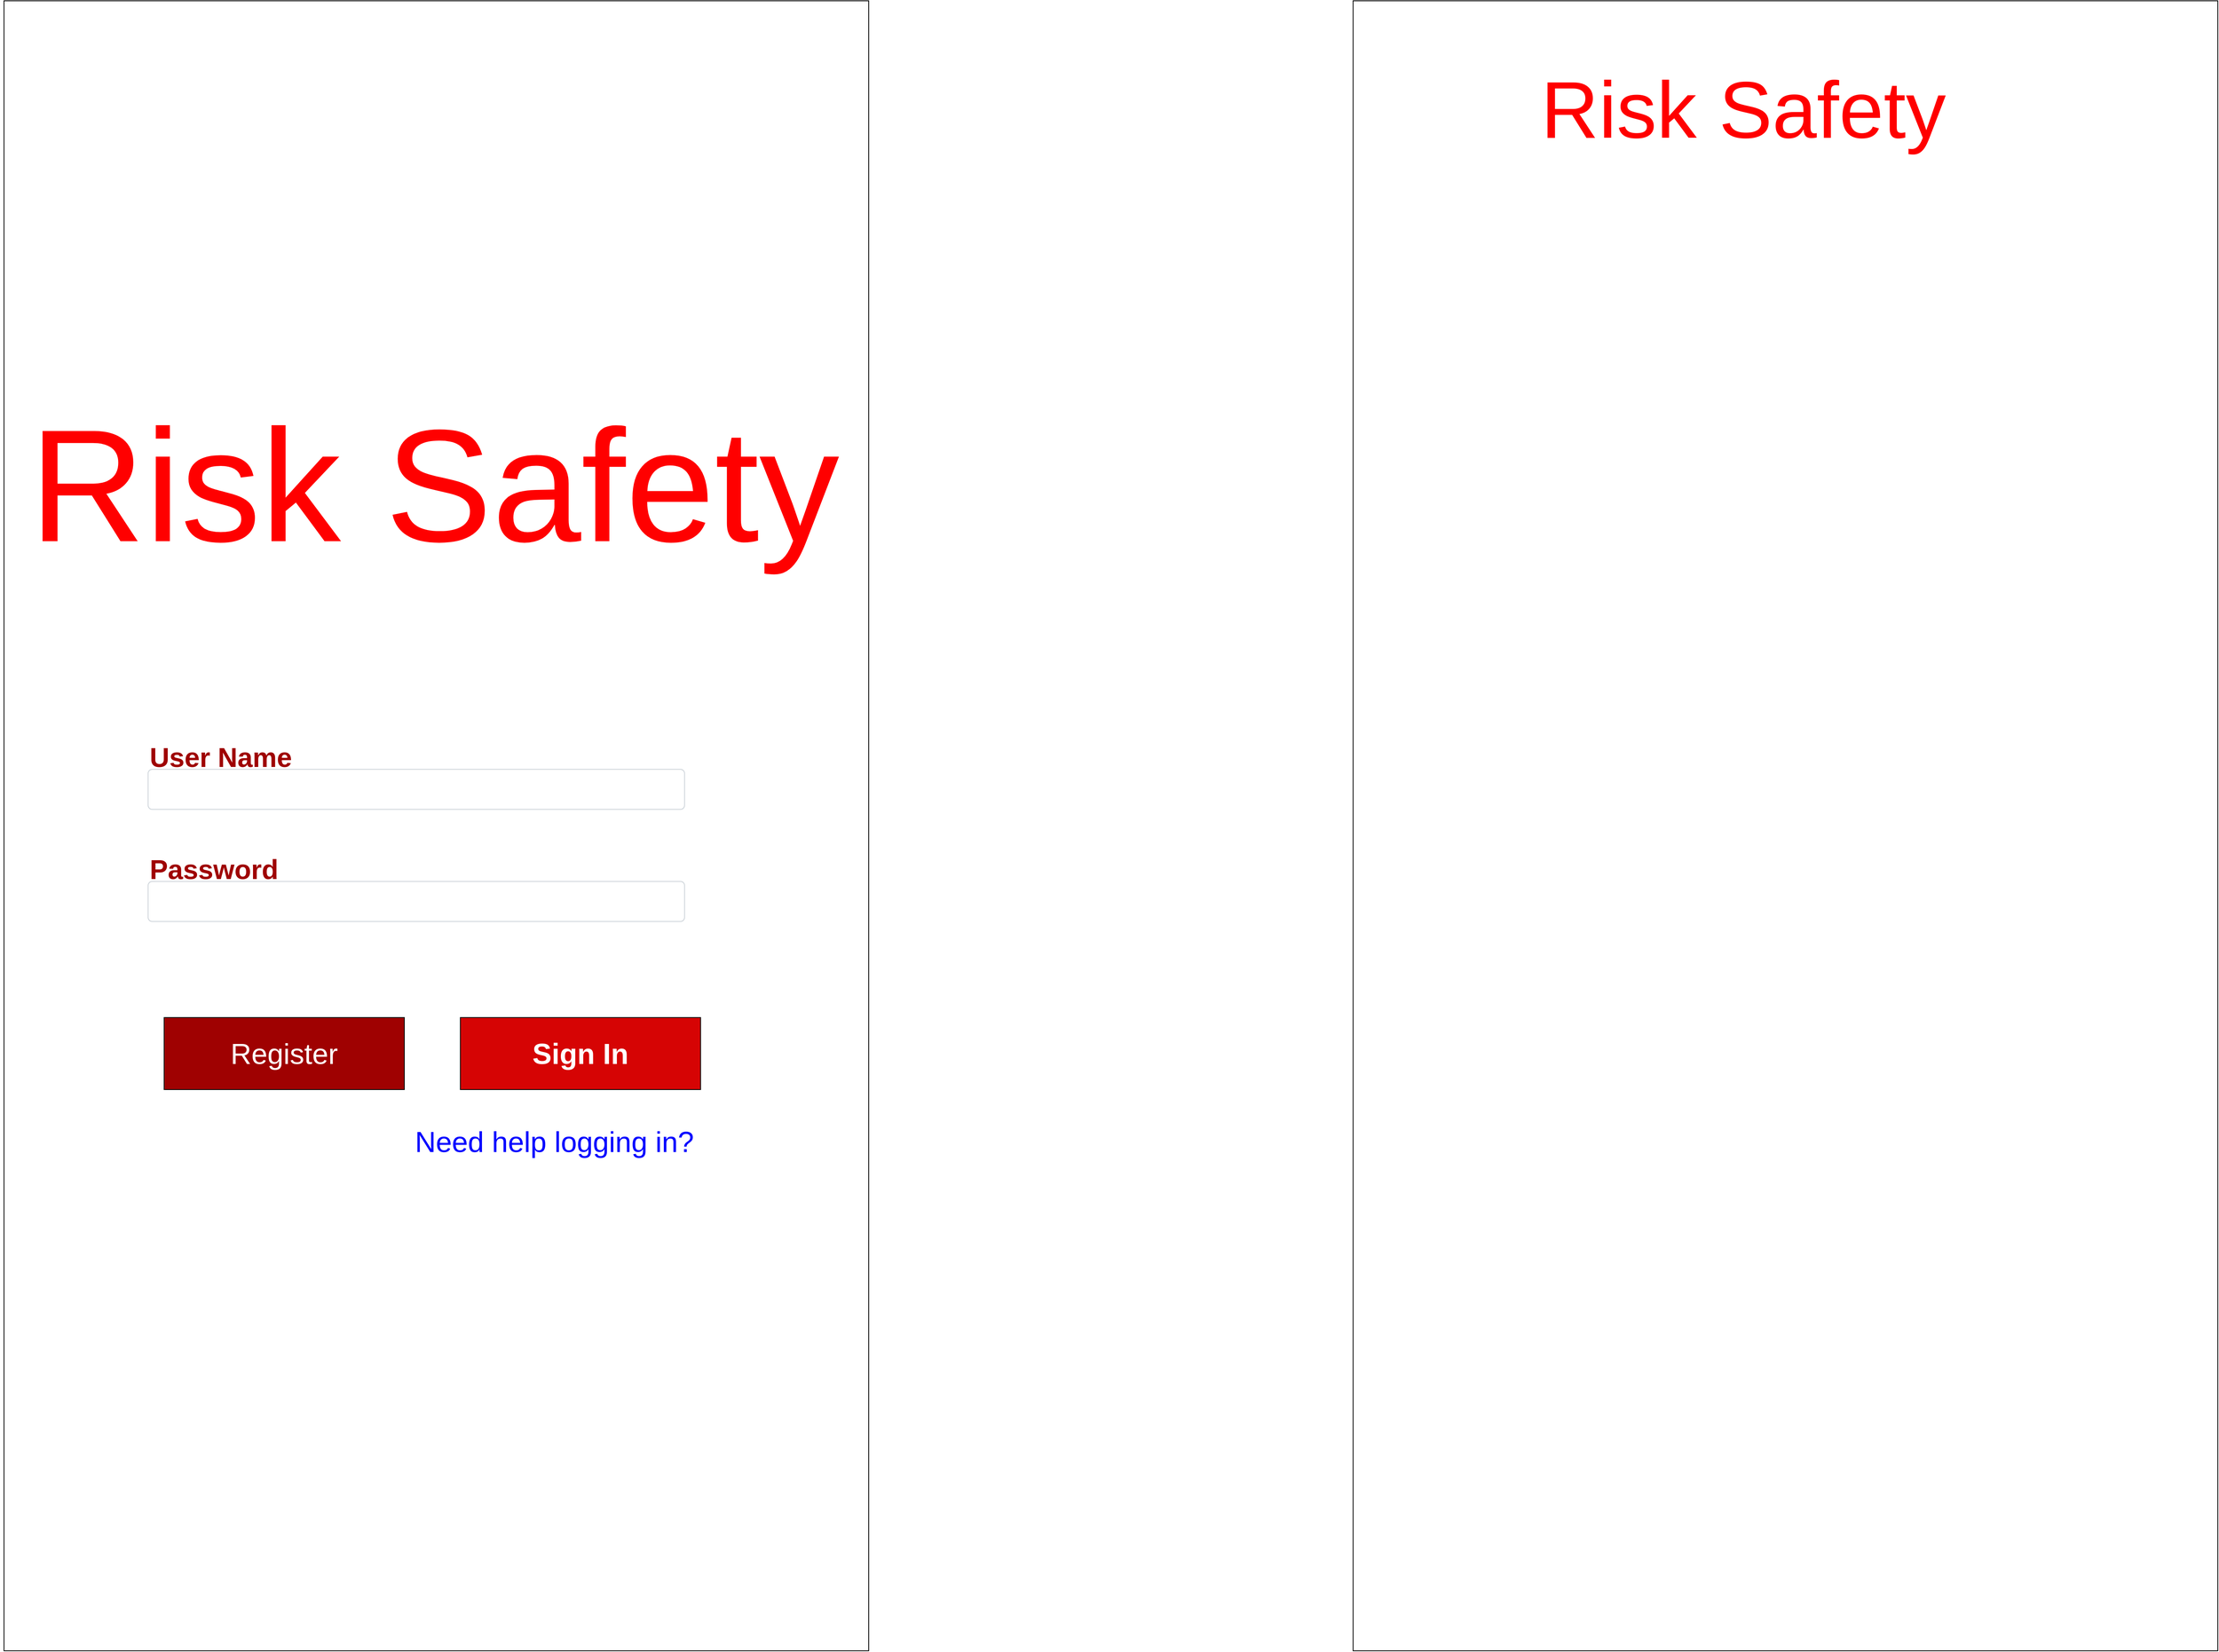 <mxfile version="19.0.0" type="device"><diagram id="Qo9Lal4WEnUxHN2ydy3Z" name="Page-1"><mxGraphModel dx="5190" dy="3835" grid="1" gridSize="10" guides="1" tooltips="1" connect="1" arrows="1" fold="1" page="1" pageScale="1" pageWidth="850" pageHeight="1100" math="0" shadow="0"><root><mxCell id="0"/><mxCell id="1" parent="0"/><mxCell id="c6i3WFANy_ruLbU0ThB5-1" value="" style="rounded=0;whiteSpace=wrap;html=1;" vertex="1" parent="1"><mxGeometry x="150" y="-320" width="1080" height="2061" as="geometry"/></mxCell><mxCell id="c6i3WFANy_ruLbU0ThB5-2" value="Risk Safety" style="text;html=1;strokeColor=none;fillColor=none;align=center;verticalAlign=middle;whiteSpace=wrap;rounded=0;fontSize=200;fontColor=#FF0000;" vertex="1" parent="1"><mxGeometry x="145" y="160" width="1085" height="250" as="geometry"/></mxCell><mxCell id="c6i3WFANy_ruLbU0ThB5-7" value="Register" style="rounded=0;whiteSpace=wrap;html=1;fontSize=36;fontColor=#FFFFFF;fillColor=#9F0101;" vertex="1" parent="1"><mxGeometry x="350" y="950" width="300" height="90" as="geometry"/></mxCell><mxCell id="c6i3WFANy_ruLbU0ThB5-8" value="Sign In" style="rounded=0;whiteSpace=wrap;html=1;fontSize=36;fontColor=#FFFFFF;fillColor=#D60404;fontStyle=1" vertex="1" parent="1"><mxGeometry x="720" y="950" width="300" height="90" as="geometry"/></mxCell><mxCell id="c6i3WFANy_ruLbU0ThB5-9" value="Need help logging in?" style="text;html=1;strokeColor=none;fillColor=none;align=center;verticalAlign=middle;whiteSpace=wrap;rounded=0;fontSize=36;fontColor=#0000FF;" vertex="1" parent="1"><mxGeometry x="550" y="1070" width="575" height="70" as="geometry"/></mxCell><mxCell id="c6i3WFANy_ruLbU0ThB5-10" value="" style="shape=image;html=1;verticalAlign=top;verticalLabelPosition=bottom;labelBackgroundColor=#ffffff;imageAspect=0;aspect=fixed;image=https://cdn0.iconfinder.com/data/icons/security-double-color-red-and-black-vol-2/52/light__emergency__police__security-128.png;fontSize=36;fontColor=#0000FF;fillColor=#9F0101;imageBackground=default;" vertex="1" parent="1"><mxGeometry x="605" y="-90" width="170" height="170" as="geometry"/></mxCell><mxCell id="c6i3WFANy_ruLbU0ThB5-15" value="User Name" style="html=1;shadow=0;dashed=0;shape=mxgraph.bootstrap.rrect;rSize=5;strokeColor=none;html=1;whiteSpace=wrap;fillColor=none;fontColor=#9F0101;align=left;spacingLeft=0;fontSize=34;fontStyle=1" vertex="1" parent="1"><mxGeometry x="330" y="610" width="320" height="30" as="geometry"/></mxCell><mxCell id="c6i3WFANy_ruLbU0ThB5-16" value="" style="html=1;shadow=0;dashed=0;shape=mxgraph.bootstrap.rrect;rSize=5;strokeColor=#CED4DA;html=1;whiteSpace=wrap;fillColor=#FFFFFF;fontColor=#7D868C;align=left;spacing=15;spacingLeft=40;fontSize=14;" vertex="1" parent="1"><mxGeometry x="330" y="640" width="670" height="50" as="geometry"/></mxCell><mxCell id="c6i3WFANy_ruLbU0ThB5-24" value="Password" style="html=1;shadow=0;dashed=0;shape=mxgraph.bootstrap.rrect;rSize=5;strokeColor=none;html=1;whiteSpace=wrap;fillColor=none;fontColor=#9F0101;align=left;spacingLeft=0;fontSize=34;fontStyle=1" vertex="1" parent="1"><mxGeometry x="330" y="750" width="320" height="30" as="geometry"/></mxCell><mxCell id="c6i3WFANy_ruLbU0ThB5-25" value="" style="html=1;shadow=0;dashed=0;shape=mxgraph.bootstrap.rrect;rSize=5;strokeColor=#CED4DA;html=1;whiteSpace=wrap;fillColor=#FFFFFF;fontColor=#7D868C;align=left;spacing=15;spacingLeft=40;fontSize=14;" vertex="1" parent="1"><mxGeometry x="330" y="780" width="670" height="50" as="geometry"/></mxCell><mxCell id="c6i3WFANy_ruLbU0ThB5-26" value="" style="rounded=0;whiteSpace=wrap;html=1;" vertex="1" parent="1"><mxGeometry x="1835" y="-320" width="1080" height="2061" as="geometry"/></mxCell><mxCell id="c6i3WFANy_ruLbU0ThB5-27" value="Risk Safety" style="text;html=1;strokeColor=none;fillColor=none;align=center;verticalAlign=middle;whiteSpace=wrap;rounded=0;fontSize=100;fontColor=#FF0000;" vertex="1" parent="1"><mxGeometry x="1780" y="-310" width="1085" height="250" as="geometry"/></mxCell><mxCell id="c6i3WFANy_ruLbU0ThB5-31" value="" style="shape=image;html=1;verticalAlign=top;verticalLabelPosition=bottom;labelBackgroundColor=#ffffff;imageAspect=0;aspect=fixed;image=https://cdn0.iconfinder.com/data/icons/security-double-color-red-and-black-vol-2/52/light__emergency__police__security-128.png;fontSize=36;fontColor=#0000FF;fillColor=#9F0101;imageBackground=default;" vertex="1" parent="1"><mxGeometry x="1860" y="-280" width="170" height="170" as="geometry"/></mxCell></root></mxGraphModel></diagram></mxfile>